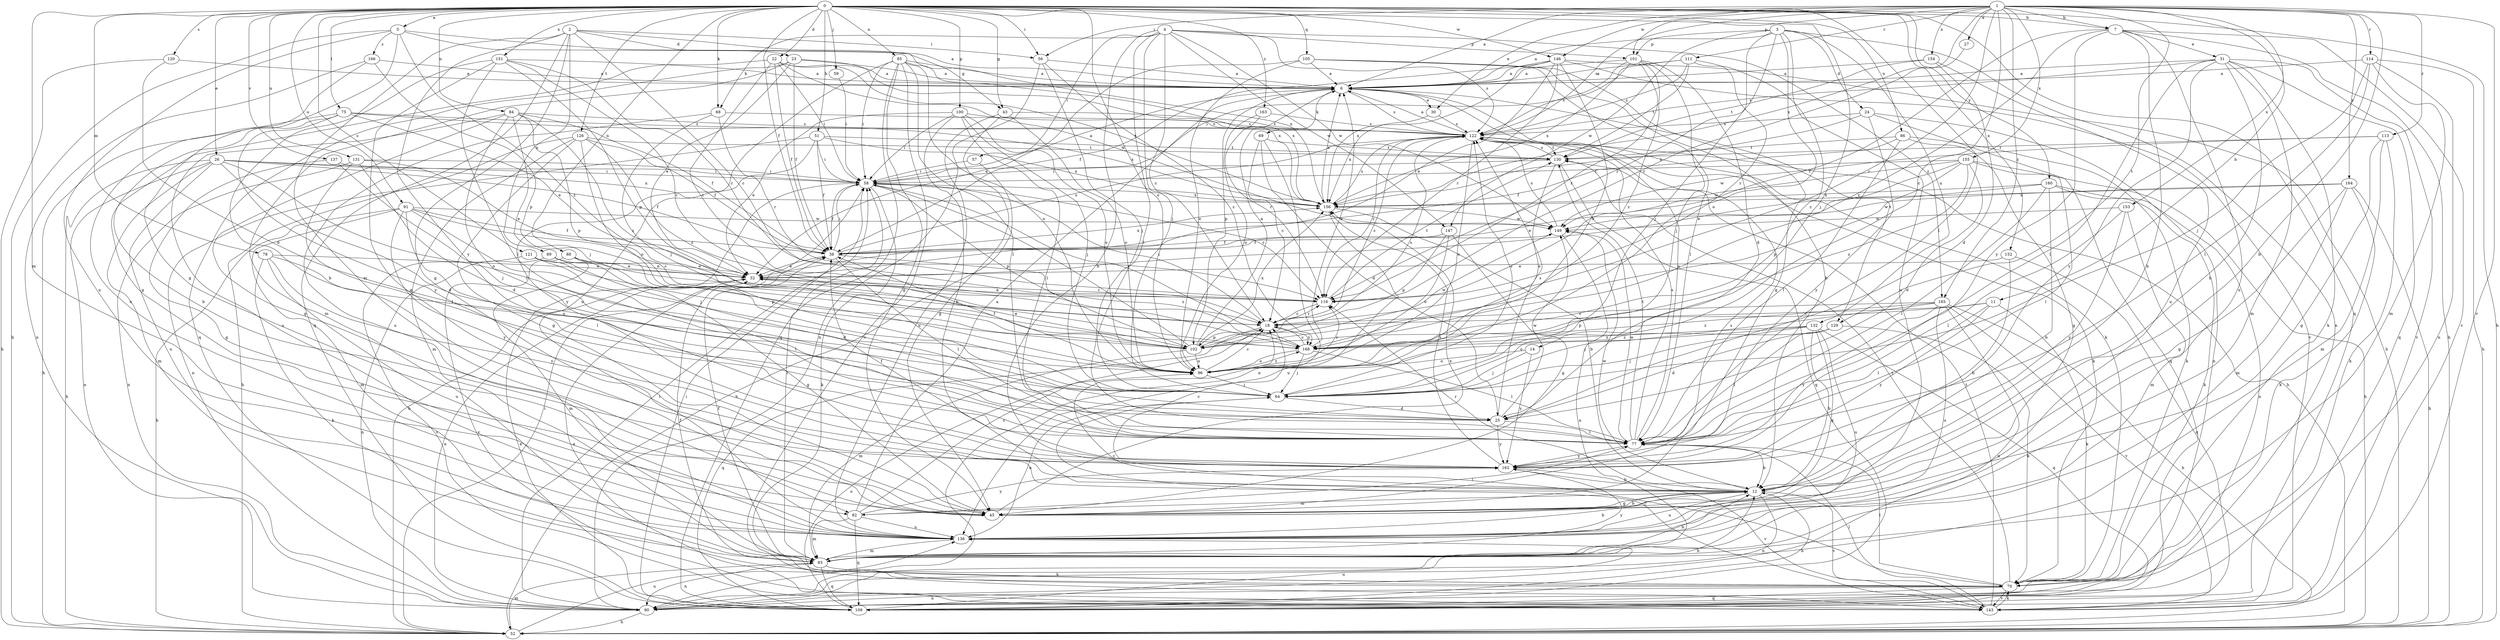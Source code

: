 strict digraph  {
0;
1;
2;
3;
4;
5;
6;
7;
11;
12;
14;
18;
22;
23;
24;
25;
26;
27;
30;
31;
32;
38;
43;
45;
51;
52;
56;
57;
58;
59;
64;
68;
69;
70;
75;
77;
78;
82;
83;
84;
85;
86;
88;
89;
90;
91;
96;
100;
101;
102;
105;
109;
111;
113;
114;
116;
120;
121;
122;
126;
129;
130;
131;
132;
136;
137;
143;
146;
147;
149;
151;
152;
153;
154;
155;
156;
160;
162;
163;
164;
165;
166;
168;
0 -> 5  [label=a];
0 -> 7  [label=b];
0 -> 22  [label=d];
0 -> 26  [label=e];
0 -> 38  [label=f];
0 -> 43  [label=g];
0 -> 51  [label=h];
0 -> 52  [label=h];
0 -> 56  [label=i];
0 -> 59  [label=j];
0 -> 64  [label=j];
0 -> 68  [label=k];
0 -> 75  [label=l];
0 -> 77  [label=l];
0 -> 78  [label=m];
0 -> 82  [label=m];
0 -> 84  [label=n];
0 -> 85  [label=n];
0 -> 86  [label=n];
0 -> 88  [label=n];
0 -> 91  [label=o];
0 -> 96  [label=o];
0 -> 100  [label=p];
0 -> 105  [label=q];
0 -> 109  [label=q];
0 -> 120  [label=s];
0 -> 121  [label=s];
0 -> 126  [label=t];
0 -> 131  [label=u];
0 -> 137  [label=v];
0 -> 146  [label=w];
0 -> 151  [label=x];
0 -> 152  [label=x];
0 -> 160  [label=y];
0 -> 163  [label=z];
1 -> 6  [label=a];
1 -> 7  [label=b];
1 -> 11  [label=b];
1 -> 12  [label=b];
1 -> 14  [label=c];
1 -> 18  [label=c];
1 -> 27  [label=e];
1 -> 30  [label=e];
1 -> 56  [label=i];
1 -> 101  [label=p];
1 -> 111  [label=r];
1 -> 113  [label=r];
1 -> 114  [label=r];
1 -> 122  [label=s];
1 -> 129  [label=t];
1 -> 143  [label=v];
1 -> 146  [label=w];
1 -> 153  [label=x];
1 -> 154  [label=x];
1 -> 155  [label=x];
1 -> 156  [label=x];
1 -> 164  [label=z];
1 -> 165  [label=z];
2 -> 18  [label=c];
2 -> 23  [label=d];
2 -> 43  [label=g];
2 -> 45  [label=g];
2 -> 56  [label=i];
2 -> 82  [label=m];
2 -> 89  [label=n];
2 -> 109  [label=q];
2 -> 162  [label=y];
3 -> 6  [label=a];
3 -> 24  [label=d];
3 -> 64  [label=j];
3 -> 90  [label=n];
3 -> 96  [label=o];
3 -> 101  [label=p];
3 -> 116  [label=r];
3 -> 132  [label=u];
3 -> 136  [label=u];
3 -> 147  [label=w];
4 -> 12  [label=b];
4 -> 18  [label=c];
4 -> 57  [label=i];
4 -> 64  [label=j];
4 -> 68  [label=k];
4 -> 77  [label=l];
4 -> 101  [label=p];
4 -> 122  [label=s];
4 -> 147  [label=w];
4 -> 149  [label=w];
4 -> 165  [label=z];
5 -> 6  [label=a];
5 -> 45  [label=g];
5 -> 52  [label=h];
5 -> 136  [label=u];
5 -> 156  [label=x];
5 -> 166  [label=z];
5 -> 168  [label=z];
6 -> 30  [label=e];
6 -> 69  [label=k];
6 -> 70  [label=k];
6 -> 102  [label=p];
6 -> 122  [label=s];
6 -> 129  [label=t];
7 -> 12  [label=b];
7 -> 31  [label=e];
7 -> 52  [label=h];
7 -> 116  [label=r];
7 -> 136  [label=u];
7 -> 143  [label=v];
7 -> 162  [label=y];
7 -> 168  [label=z];
11 -> 18  [label=c];
11 -> 70  [label=k];
11 -> 77  [label=l];
11 -> 102  [label=p];
11 -> 162  [label=y];
12 -> 45  [label=g];
12 -> 82  [label=m];
12 -> 90  [label=n];
12 -> 116  [label=r];
12 -> 136  [label=u];
12 -> 143  [label=v];
12 -> 149  [label=w];
14 -> 64  [label=j];
14 -> 96  [label=o];
14 -> 162  [label=y];
18 -> 58  [label=i];
18 -> 102  [label=p];
18 -> 109  [label=q];
18 -> 116  [label=r];
18 -> 168  [label=z];
22 -> 6  [label=a];
22 -> 18  [label=c];
22 -> 38  [label=f];
22 -> 45  [label=g];
22 -> 58  [label=i];
22 -> 149  [label=w];
22 -> 156  [label=x];
23 -> 6  [label=a];
23 -> 32  [label=e];
23 -> 38  [label=f];
23 -> 83  [label=m];
23 -> 109  [label=q];
23 -> 156  [label=x];
24 -> 90  [label=n];
24 -> 109  [label=q];
24 -> 122  [label=s];
24 -> 156  [label=x];
24 -> 162  [label=y];
25 -> 77  [label=l];
25 -> 122  [label=s];
25 -> 149  [label=w];
25 -> 162  [label=y];
26 -> 25  [label=d];
26 -> 38  [label=f];
26 -> 52  [label=h];
26 -> 58  [label=i];
26 -> 83  [label=m];
26 -> 90  [label=n];
26 -> 96  [label=o];
26 -> 136  [label=u];
26 -> 156  [label=x];
27 -> 116  [label=r];
30 -> 122  [label=s];
30 -> 156  [label=x];
31 -> 6  [label=a];
31 -> 12  [label=b];
31 -> 70  [label=k];
31 -> 77  [label=l];
31 -> 83  [label=m];
31 -> 109  [label=q];
31 -> 122  [label=s];
31 -> 143  [label=v];
31 -> 162  [label=y];
32 -> 116  [label=r];
38 -> 32  [label=e];
38 -> 58  [label=i];
38 -> 77  [label=l];
38 -> 122  [label=s];
38 -> 156  [label=x];
38 -> 168  [label=z];
43 -> 45  [label=g];
43 -> 96  [label=o];
43 -> 122  [label=s];
43 -> 136  [label=u];
45 -> 12  [label=b];
45 -> 122  [label=s];
45 -> 156  [label=x];
51 -> 38  [label=f];
51 -> 58  [label=i];
51 -> 90  [label=n];
51 -> 130  [label=t];
51 -> 156  [label=x];
51 -> 162  [label=y];
52 -> 58  [label=i];
52 -> 83  [label=m];
52 -> 136  [label=u];
56 -> 6  [label=a];
56 -> 64  [label=j];
56 -> 90  [label=n];
56 -> 168  [label=z];
57 -> 52  [label=h];
57 -> 58  [label=i];
58 -> 6  [label=a];
58 -> 38  [label=f];
58 -> 52  [label=h];
58 -> 70  [label=k];
58 -> 102  [label=p];
58 -> 116  [label=r];
58 -> 156  [label=x];
59 -> 58  [label=i];
64 -> 25  [label=d];
64 -> 122  [label=s];
64 -> 136  [label=u];
68 -> 64  [label=j];
68 -> 116  [label=r];
68 -> 122  [label=s];
68 -> 136  [label=u];
69 -> 18  [label=c];
69 -> 25  [label=d];
69 -> 90  [label=n];
69 -> 130  [label=t];
70 -> 18  [label=c];
70 -> 38  [label=f];
70 -> 77  [label=l];
70 -> 90  [label=n];
70 -> 109  [label=q];
70 -> 130  [label=t];
70 -> 143  [label=v];
75 -> 12  [label=b];
75 -> 32  [label=e];
75 -> 52  [label=h];
75 -> 122  [label=s];
75 -> 156  [label=x];
75 -> 162  [label=y];
77 -> 6  [label=a];
77 -> 12  [label=b];
77 -> 122  [label=s];
77 -> 130  [label=t];
77 -> 149  [label=w];
77 -> 162  [label=y];
78 -> 32  [label=e];
78 -> 70  [label=k];
78 -> 96  [label=o];
78 -> 136  [label=u];
78 -> 162  [label=y];
82 -> 6  [label=a];
82 -> 18  [label=c];
82 -> 77  [label=l];
82 -> 83  [label=m];
82 -> 109  [label=q];
82 -> 136  [label=u];
82 -> 162  [label=y];
83 -> 12  [label=b];
83 -> 38  [label=f];
83 -> 58  [label=i];
83 -> 70  [label=k];
83 -> 90  [label=n];
83 -> 109  [label=q];
83 -> 162  [label=y];
84 -> 38  [label=f];
84 -> 45  [label=g];
84 -> 64  [label=j];
84 -> 77  [label=l];
84 -> 102  [label=p];
84 -> 122  [label=s];
84 -> 136  [label=u];
84 -> 168  [label=z];
85 -> 6  [label=a];
85 -> 45  [label=g];
85 -> 58  [label=i];
85 -> 77  [label=l];
85 -> 96  [label=o];
85 -> 109  [label=q];
85 -> 136  [label=u];
85 -> 143  [label=v];
85 -> 156  [label=x];
86 -> 38  [label=f];
86 -> 45  [label=g];
86 -> 70  [label=k];
86 -> 77  [label=l];
86 -> 130  [label=t];
88 -> 32  [label=e];
88 -> 45  [label=g];
88 -> 83  [label=m];
88 -> 143  [label=v];
89 -> 25  [label=d];
89 -> 32  [label=e];
89 -> 90  [label=n];
90 -> 12  [label=b];
90 -> 32  [label=e];
90 -> 52  [label=h];
90 -> 58  [label=i];
91 -> 18  [label=c];
91 -> 38  [label=f];
91 -> 52  [label=h];
91 -> 64  [label=j];
91 -> 77  [label=l];
91 -> 83  [label=m];
91 -> 149  [label=w];
91 -> 162  [label=y];
96 -> 18  [label=c];
96 -> 38  [label=f];
96 -> 64  [label=j];
96 -> 116  [label=r];
96 -> 168  [label=z];
100 -> 12  [label=b];
100 -> 32  [label=e];
100 -> 58  [label=i];
100 -> 64  [label=j];
100 -> 77  [label=l];
100 -> 96  [label=o];
100 -> 122  [label=s];
101 -> 6  [label=a];
101 -> 25  [label=d];
101 -> 64  [label=j];
101 -> 116  [label=r];
101 -> 122  [label=s];
101 -> 156  [label=x];
101 -> 168  [label=z];
102 -> 6  [label=a];
102 -> 32  [label=e];
102 -> 58  [label=i];
102 -> 83  [label=m];
102 -> 96  [label=o];
102 -> 122  [label=s];
102 -> 149  [label=w];
102 -> 156  [label=x];
105 -> 6  [label=a];
105 -> 12  [label=b];
105 -> 32  [label=e];
105 -> 45  [label=g];
105 -> 77  [label=l];
105 -> 96  [label=o];
109 -> 12  [label=b];
109 -> 32  [label=e];
109 -> 58  [label=i];
109 -> 96  [label=o];
109 -> 136  [label=u];
111 -> 6  [label=a];
111 -> 58  [label=i];
111 -> 116  [label=r];
111 -> 122  [label=s];
111 -> 130  [label=t];
111 -> 168  [label=z];
113 -> 45  [label=g];
113 -> 70  [label=k];
113 -> 83  [label=m];
113 -> 130  [label=t];
113 -> 149  [label=w];
114 -> 6  [label=a];
114 -> 52  [label=h];
114 -> 64  [label=j];
114 -> 77  [label=l];
114 -> 83  [label=m];
114 -> 90  [label=n];
116 -> 18  [label=c];
116 -> 32  [label=e];
116 -> 130  [label=t];
120 -> 6  [label=a];
120 -> 25  [label=d];
120 -> 52  [label=h];
121 -> 32  [label=e];
121 -> 77  [label=l];
121 -> 102  [label=p];
121 -> 116  [label=r];
121 -> 143  [label=v];
122 -> 6  [label=a];
122 -> 18  [label=c];
122 -> 52  [label=h];
122 -> 70  [label=k];
122 -> 96  [label=o];
122 -> 116  [label=r];
122 -> 130  [label=t];
126 -> 38  [label=f];
126 -> 45  [label=g];
126 -> 52  [label=h];
126 -> 83  [label=m];
126 -> 96  [label=o];
126 -> 130  [label=t];
126 -> 168  [label=z];
129 -> 25  [label=d];
129 -> 70  [label=k];
129 -> 77  [label=l];
129 -> 168  [label=z];
130 -> 58  [label=i];
130 -> 96  [label=o];
130 -> 109  [label=q];
130 -> 122  [label=s];
131 -> 25  [label=d];
131 -> 32  [label=e];
131 -> 58  [label=i];
131 -> 77  [label=l];
131 -> 90  [label=n];
132 -> 12  [label=b];
132 -> 45  [label=g];
132 -> 64  [label=j];
132 -> 96  [label=o];
132 -> 109  [label=q];
132 -> 136  [label=u];
132 -> 168  [label=z];
136 -> 12  [label=b];
136 -> 83  [label=m];
137 -> 45  [label=g];
137 -> 58  [label=i];
137 -> 64  [label=j];
143 -> 32  [label=e];
143 -> 64  [label=j];
143 -> 70  [label=k];
143 -> 77  [label=l];
143 -> 130  [label=t];
146 -> 6  [label=a];
146 -> 32  [label=e];
146 -> 38  [label=f];
146 -> 52  [label=h];
146 -> 96  [label=o];
146 -> 116  [label=r];
146 -> 143  [label=v];
146 -> 156  [label=x];
147 -> 38  [label=f];
147 -> 45  [label=g];
147 -> 96  [label=o];
147 -> 102  [label=p];
149 -> 38  [label=f];
149 -> 90  [label=n];
149 -> 122  [label=s];
151 -> 6  [label=a];
151 -> 12  [label=b];
151 -> 18  [label=c];
151 -> 45  [label=g];
151 -> 77  [label=l];
151 -> 102  [label=p];
151 -> 116  [label=r];
152 -> 12  [label=b];
152 -> 32  [label=e];
152 -> 109  [label=q];
153 -> 77  [label=l];
153 -> 83  [label=m];
153 -> 149  [label=w];
153 -> 162  [label=y];
154 -> 6  [label=a];
154 -> 25  [label=d];
154 -> 130  [label=t];
154 -> 136  [label=u];
155 -> 25  [label=d];
155 -> 32  [label=e];
155 -> 52  [label=h];
155 -> 58  [label=i];
155 -> 77  [label=l];
155 -> 102  [label=p];
155 -> 149  [label=w];
155 -> 168  [label=z];
156 -> 6  [label=a];
156 -> 12  [label=b];
156 -> 122  [label=s];
156 -> 136  [label=u];
156 -> 149  [label=w];
160 -> 12  [label=b];
160 -> 32  [label=e];
160 -> 70  [label=k];
160 -> 77  [label=l];
160 -> 90  [label=n];
160 -> 156  [label=x];
162 -> 12  [label=b];
162 -> 18  [label=c];
162 -> 38  [label=f];
162 -> 143  [label=v];
162 -> 156  [label=x];
163 -> 96  [label=o];
163 -> 116  [label=r];
163 -> 122  [label=s];
164 -> 45  [label=g];
164 -> 52  [label=h];
164 -> 70  [label=k];
164 -> 83  [label=m];
164 -> 149  [label=w];
164 -> 156  [label=x];
165 -> 18  [label=c];
165 -> 52  [label=h];
165 -> 64  [label=j];
165 -> 90  [label=n];
165 -> 136  [label=u];
165 -> 143  [label=v];
165 -> 162  [label=y];
165 -> 168  [label=z];
166 -> 6  [label=a];
166 -> 90  [label=n];
166 -> 102  [label=p];
166 -> 136  [label=u];
168 -> 6  [label=a];
168 -> 18  [label=c];
168 -> 58  [label=i];
168 -> 64  [label=j];
168 -> 77  [label=l];
168 -> 96  [label=o];
}
